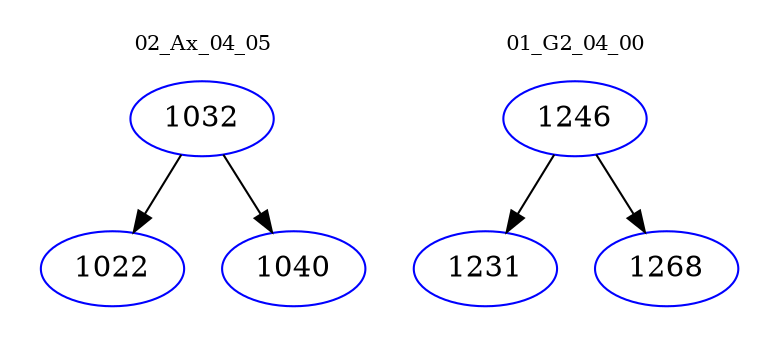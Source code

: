 digraph{
subgraph cluster_0 {
color = white
label = "02_Ax_04_05";
fontsize=10;
T0_1032 [label="1032", color="blue"]
T0_1032 -> T0_1022 [color="black"]
T0_1022 [label="1022", color="blue"]
T0_1032 -> T0_1040 [color="black"]
T0_1040 [label="1040", color="blue"]
}
subgraph cluster_1 {
color = white
label = "01_G2_04_00";
fontsize=10;
T1_1246 [label="1246", color="blue"]
T1_1246 -> T1_1231 [color="black"]
T1_1231 [label="1231", color="blue"]
T1_1246 -> T1_1268 [color="black"]
T1_1268 [label="1268", color="blue"]
}
}
